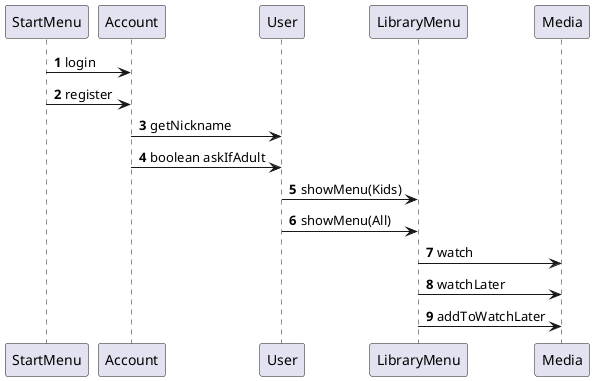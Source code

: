 @startuml
'https://plantuml.com/sequence-diagram

autonumber
StartMenu -> Account : login
StartMenu -> Account : register

Account -> User : getNickname
Account -> User : boolean askIfAdult

User -> LibraryMenu : showMenu(Kids)
User -> LibraryMenu : showMenu(All)

LibraryMenu -> Media : watch
LibraryMenu -> Media : watchLater
LibraryMenu -> Media : addToWatchLater




@enduml
